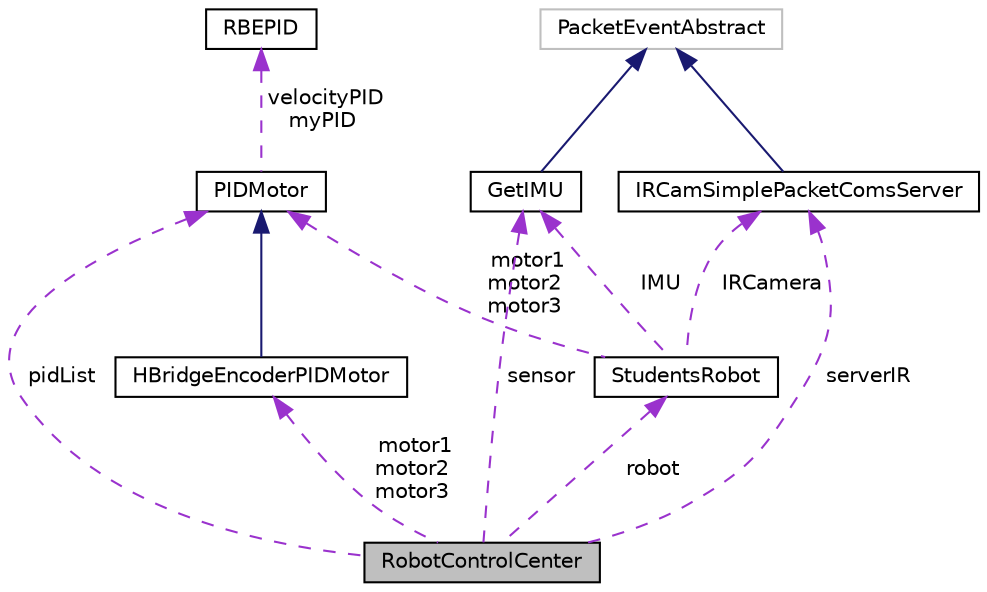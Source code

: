 digraph "RobotControlCenter"
{
  edge [fontname="Helvetica",fontsize="10",labelfontname="Helvetica",labelfontsize="10"];
  node [fontname="Helvetica",fontsize="10",shape=record];
  Node1 [label="RobotControlCenter",height=0.2,width=0.4,color="black", fillcolor="grey75", style="filled", fontcolor="black"];
  Node2 -> Node1 [dir="back",color="darkorchid3",fontsize="10",style="dashed",label=" pidList" ,fontname="Helvetica"];
  Node2 [label="PIDMotor",height=0.2,width=0.4,color="black", fillcolor="white", style="filled",URL="$classPIDMotor.html"];
  Node3 -> Node2 [dir="back",color="darkorchid3",fontsize="10",style="dashed",label=" velocityPID\nmyPID" ,fontname="Helvetica"];
  Node3 [label="RBEPID",height=0.2,width=0.4,color="black", fillcolor="white", style="filled",URL="$classRBEPID.html"];
  Node4 -> Node1 [dir="back",color="darkorchid3",fontsize="10",style="dashed",label=" robot" ,fontname="Helvetica"];
  Node4 [label="StudentsRobot",height=0.2,width=0.4,color="black", fillcolor="white", style="filled",URL="$classStudentsRobot.html"];
  Node2 -> Node4 [dir="back",color="darkorchid3",fontsize="10",style="dashed",label=" motor1\nmotor2\nmotor3" ,fontname="Helvetica"];
  Node5 -> Node4 [dir="back",color="darkorchid3",fontsize="10",style="dashed",label=" IRCamera" ,fontname="Helvetica"];
  Node5 [label="IRCamSimplePacketComsServer",height=0.2,width=0.4,color="black", fillcolor="white", style="filled",URL="$classIRCamSimplePacketComsServer.html"];
  Node6 -> Node5 [dir="back",color="midnightblue",fontsize="10",style="solid",fontname="Helvetica"];
  Node6 [label="PacketEventAbstract",height=0.2,width=0.4,color="grey75", fillcolor="white", style="filled"];
  Node7 -> Node4 [dir="back",color="darkorchid3",fontsize="10",style="dashed",label=" IMU" ,fontname="Helvetica"];
  Node7 [label="GetIMU",height=0.2,width=0.4,color="black", fillcolor="white", style="filled",URL="$classGetIMU.html"];
  Node6 -> Node7 [dir="back",color="midnightblue",fontsize="10",style="solid",fontname="Helvetica"];
  Node8 -> Node1 [dir="back",color="darkorchid3",fontsize="10",style="dashed",label=" motor1\nmotor2\nmotor3" ,fontname="Helvetica"];
  Node8 [label="HBridgeEncoderPIDMotor",height=0.2,width=0.4,color="black", fillcolor="white", style="filled",URL="$classHBridgeEncoderPIDMotor.html"];
  Node2 -> Node8 [dir="back",color="midnightblue",fontsize="10",style="solid",fontname="Helvetica"];
  Node5 -> Node1 [dir="back",color="darkorchid3",fontsize="10",style="dashed",label=" serverIR" ,fontname="Helvetica"];
  Node7 -> Node1 [dir="back",color="darkorchid3",fontsize="10",style="dashed",label=" sensor" ,fontname="Helvetica"];
}
